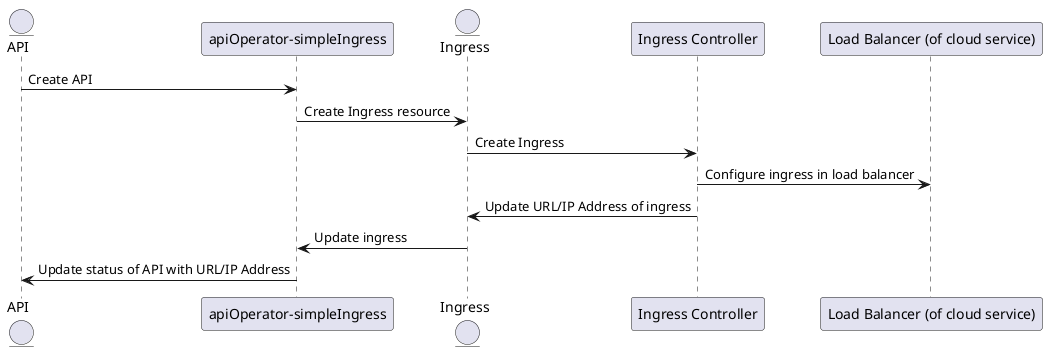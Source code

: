 @startuml

entity API
participant "apiOperator-simpleIngress"
entity Ingress
participant "Ingress Controller"
participant "Load Balancer (of cloud service)"

API-> "apiOperator-simpleIngress": Create API
"apiOperator-simpleIngress" -> Ingress: Create Ingress resource
Ingress-> "Ingress Controller": Create Ingress
"Ingress Controller" -> "Load Balancer (of cloud service)": Configure ingress in load balancer 
"Ingress Controller" -> Ingress: Update URL/IP Address of ingress

Ingress-> "apiOperator-simpleIngress": Update ingress 
"apiOperator-simpleIngress" -> API: Update status of API with URL/IP Address
@enduml